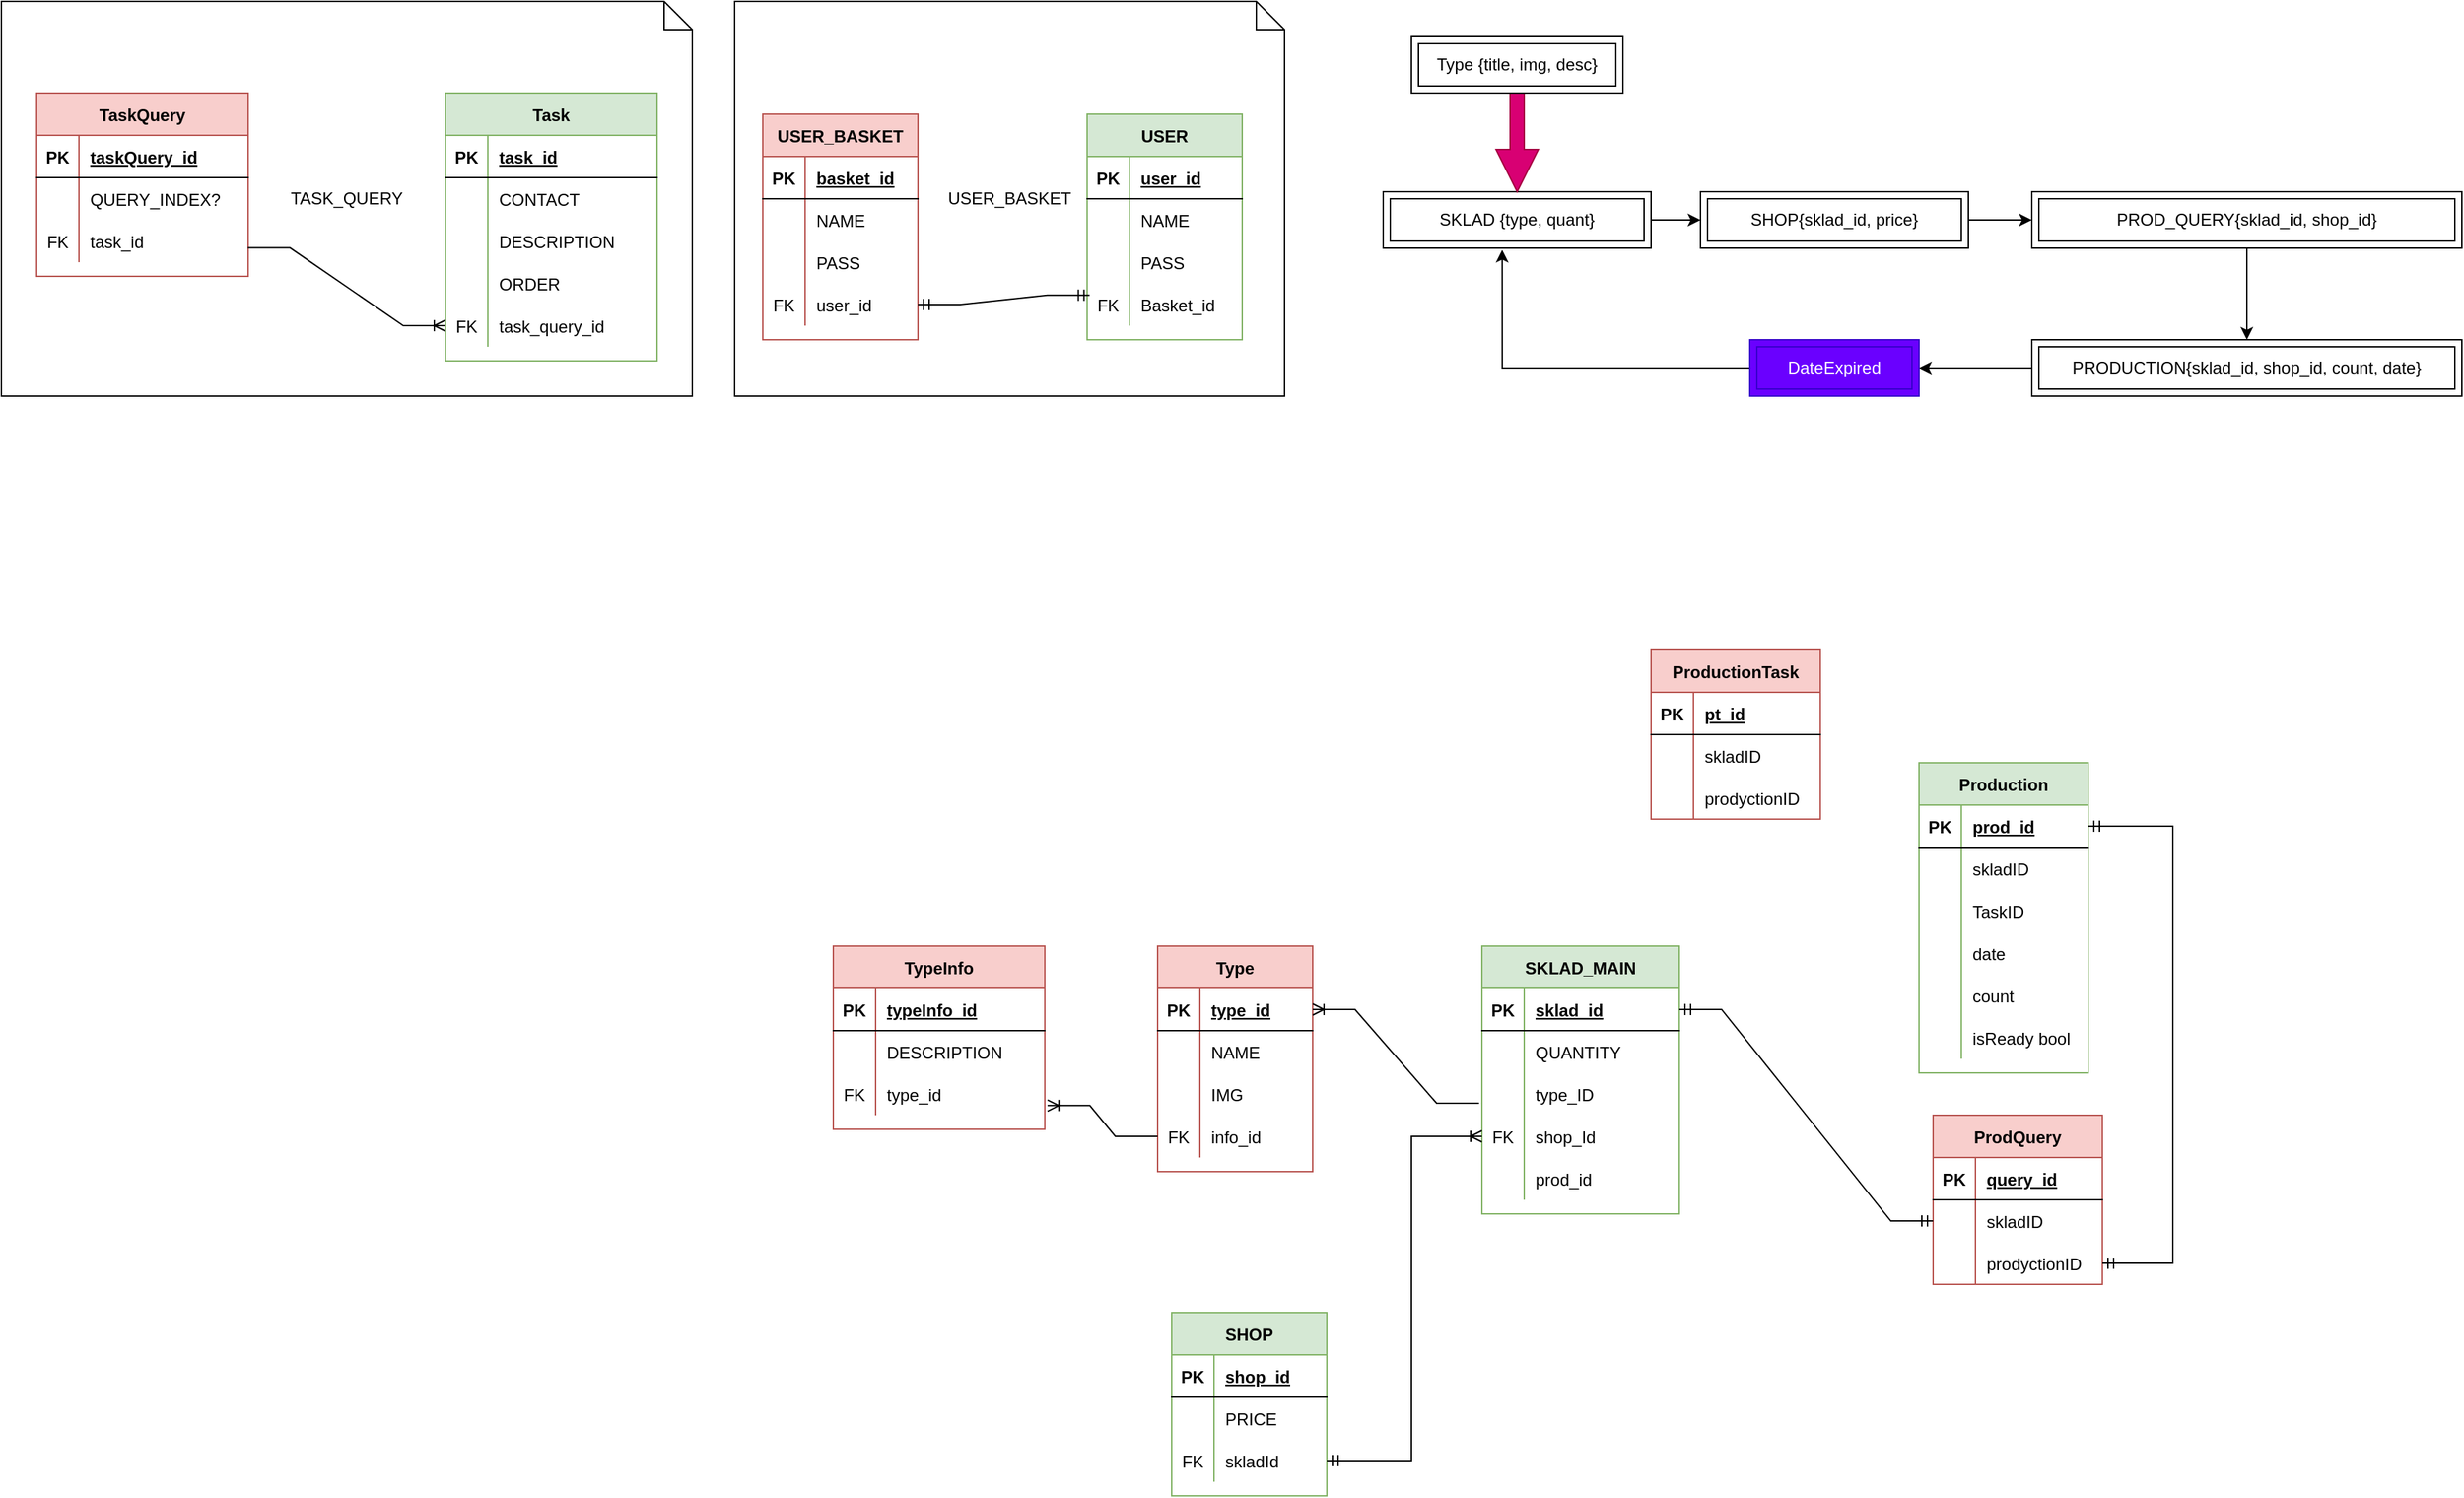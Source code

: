 <mxfile version="19.0.3" type="device"><diagram id="R2lEEEUBdFMjLlhIrx00" name="Page-1"><mxGraphModel dx="2622" dy="1265" grid="1" gridSize="10" guides="1" tooltips="1" connect="1" arrows="1" fold="1" page="0" pageScale="1" pageWidth="850" pageHeight="1100" math="0" shadow="0" extFonts="Permanent Marker^https://fonts.googleapis.com/css?family=Permanent+Marker"><root><mxCell id="0"/><mxCell id="1" parent="0"/><mxCell id="f8GNwz-705w2Cv1ViN1U-157" value="USER_BASKET" style="shape=note;size=20;whiteSpace=wrap;html=1;" parent="1" vertex="1"><mxGeometry x="-460" y="-370" width="390" height="280" as="geometry"/></mxCell><mxCell id="f8GNwz-705w2Cv1ViN1U-154" value="TASK_QUERY" style="shape=note;size=20;whiteSpace=wrap;html=1;" parent="1" vertex="1"><mxGeometry x="-980" y="-370" width="490" height="280" as="geometry"/></mxCell><mxCell id="C-vyLk0tnHw3VtMMgP7b-23" value="SKLAD_MAIN" style="shape=table;startSize=30;container=1;collapsible=1;childLayout=tableLayout;fixedRows=1;rowLines=0;fontStyle=1;align=center;resizeLast=1;fillColor=#d5e8d4;strokeColor=#82b366;" parent="1" vertex="1"><mxGeometry x="70" y="300" width="140" height="190" as="geometry"/></mxCell><mxCell id="C-vyLk0tnHw3VtMMgP7b-24" value="" style="shape=partialRectangle;collapsible=0;dropTarget=0;pointerEvents=0;fillColor=none;points=[[0,0.5],[1,0.5]];portConstraint=eastwest;top=0;left=0;right=0;bottom=1;" parent="C-vyLk0tnHw3VtMMgP7b-23" vertex="1"><mxGeometry y="30" width="140" height="30" as="geometry"/></mxCell><mxCell id="C-vyLk0tnHw3VtMMgP7b-25" value="PK" style="shape=partialRectangle;overflow=hidden;connectable=0;fillColor=none;top=0;left=0;bottom=0;right=0;fontStyle=1;" parent="C-vyLk0tnHw3VtMMgP7b-24" vertex="1"><mxGeometry width="30" height="30" as="geometry"><mxRectangle width="30" height="30" as="alternateBounds"/></mxGeometry></mxCell><mxCell id="C-vyLk0tnHw3VtMMgP7b-26" value="sklad_id" style="shape=partialRectangle;overflow=hidden;connectable=0;fillColor=none;top=0;left=0;bottom=0;right=0;align=left;spacingLeft=6;fontStyle=5;" parent="C-vyLk0tnHw3VtMMgP7b-24" vertex="1"><mxGeometry x="30" width="110" height="30" as="geometry"><mxRectangle width="110" height="30" as="alternateBounds"/></mxGeometry></mxCell><mxCell id="f8GNwz-705w2Cv1ViN1U-17" value="" style="shape=partialRectangle;collapsible=0;dropTarget=0;pointerEvents=0;fillColor=none;points=[[0,0.5],[1,0.5]];portConstraint=eastwest;top=0;left=0;right=0;bottom=0;" parent="C-vyLk0tnHw3VtMMgP7b-23" vertex="1"><mxGeometry y="60" width="140" height="30" as="geometry"/></mxCell><mxCell id="f8GNwz-705w2Cv1ViN1U-18" value="" style="shape=partialRectangle;overflow=hidden;connectable=0;fillColor=none;top=0;left=0;bottom=0;right=0;" parent="f8GNwz-705w2Cv1ViN1U-17" vertex="1"><mxGeometry width="30" height="30" as="geometry"><mxRectangle width="30" height="30" as="alternateBounds"/></mxGeometry></mxCell><mxCell id="f8GNwz-705w2Cv1ViN1U-19" value="QUANTITY" style="shape=partialRectangle;overflow=hidden;connectable=0;fillColor=none;top=0;left=0;bottom=0;right=0;align=left;spacingLeft=6;" parent="f8GNwz-705w2Cv1ViN1U-17" vertex="1"><mxGeometry x="30" width="110" height="30" as="geometry"><mxRectangle width="110" height="30" as="alternateBounds"/></mxGeometry></mxCell><mxCell id="f8GNwz-705w2Cv1ViN1U-14" value="" style="shape=partialRectangle;collapsible=0;dropTarget=0;pointerEvents=0;fillColor=none;points=[[0,0.5],[1,0.5]];portConstraint=eastwest;top=0;left=0;right=0;bottom=0;" parent="C-vyLk0tnHw3VtMMgP7b-23" vertex="1"><mxGeometry y="90" width="140" height="30" as="geometry"/></mxCell><mxCell id="f8GNwz-705w2Cv1ViN1U-15" value="" style="shape=partialRectangle;overflow=hidden;connectable=0;fillColor=none;top=0;left=0;bottom=0;right=0;" parent="f8GNwz-705w2Cv1ViN1U-14" vertex="1"><mxGeometry width="30" height="30" as="geometry"><mxRectangle width="30" height="30" as="alternateBounds"/></mxGeometry></mxCell><mxCell id="f8GNwz-705w2Cv1ViN1U-16" value="type_ID" style="shape=partialRectangle;overflow=hidden;connectable=0;fillColor=none;top=0;left=0;bottom=0;right=0;align=left;spacingLeft=6;" parent="f8GNwz-705w2Cv1ViN1U-14" vertex="1"><mxGeometry x="30" width="110" height="30" as="geometry"><mxRectangle width="110" height="30" as="alternateBounds"/></mxGeometry></mxCell><mxCell id="eumdKU_Xt2h5uguL9oMx-9" value="" style="shape=partialRectangle;collapsible=0;dropTarget=0;pointerEvents=0;fillColor=none;points=[[0,0.5],[1,0.5]];portConstraint=eastwest;top=0;left=0;right=0;bottom=0;" parent="C-vyLk0tnHw3VtMMgP7b-23" vertex="1"><mxGeometry y="120" width="140" height="30" as="geometry"/></mxCell><mxCell id="eumdKU_Xt2h5uguL9oMx-10" value="FK" style="shape=partialRectangle;overflow=hidden;connectable=0;fillColor=none;top=0;left=0;bottom=0;right=0;" parent="eumdKU_Xt2h5uguL9oMx-9" vertex="1"><mxGeometry width="30" height="30" as="geometry"><mxRectangle width="30" height="30" as="alternateBounds"/></mxGeometry></mxCell><mxCell id="eumdKU_Xt2h5uguL9oMx-11" value="shop_Id" style="shape=partialRectangle;overflow=hidden;connectable=0;fillColor=none;top=0;left=0;bottom=0;right=0;align=left;spacingLeft=6;" parent="eumdKU_Xt2h5uguL9oMx-9" vertex="1"><mxGeometry x="30" width="110" height="30" as="geometry"><mxRectangle width="110" height="30" as="alternateBounds"/></mxGeometry></mxCell><mxCell id="C-vyLk0tnHw3VtMMgP7b-27" value="" style="shape=partialRectangle;collapsible=0;dropTarget=0;pointerEvents=0;fillColor=none;points=[[0,0.5],[1,0.5]];portConstraint=eastwest;top=0;left=0;right=0;bottom=0;" parent="C-vyLk0tnHw3VtMMgP7b-23" vertex="1"><mxGeometry y="150" width="140" height="30" as="geometry"/></mxCell><mxCell id="C-vyLk0tnHw3VtMMgP7b-28" value="" style="shape=partialRectangle;overflow=hidden;connectable=0;fillColor=none;top=0;left=0;bottom=0;right=0;" parent="C-vyLk0tnHw3VtMMgP7b-27" vertex="1"><mxGeometry width="30" height="30" as="geometry"><mxRectangle width="30" height="30" as="alternateBounds"/></mxGeometry></mxCell><mxCell id="C-vyLk0tnHw3VtMMgP7b-29" value="prod_id" style="shape=partialRectangle;overflow=hidden;connectable=0;fillColor=none;top=0;left=0;bottom=0;right=0;align=left;spacingLeft=6;" parent="C-vyLk0tnHw3VtMMgP7b-27" vertex="1"><mxGeometry x="30" width="110" height="30" as="geometry"><mxRectangle width="110" height="30" as="alternateBounds"/></mxGeometry></mxCell><mxCell id="eumdKU_Xt2h5uguL9oMx-12" value="Production" style="shape=table;startSize=30;container=1;collapsible=1;childLayout=tableLayout;fixedRows=1;rowLines=0;fontStyle=1;align=center;resizeLast=1;fillColor=#d5e8d4;strokeColor=#82b366;" parent="1" vertex="1"><mxGeometry x="380" y="170" width="120" height="220" as="geometry"/></mxCell><mxCell id="eumdKU_Xt2h5uguL9oMx-13" value="" style="shape=tableRow;horizontal=0;startSize=0;swimlaneHead=0;swimlaneBody=0;fillColor=none;collapsible=0;dropTarget=0;points=[[0,0.5],[1,0.5]];portConstraint=eastwest;top=0;left=0;right=0;bottom=1;" parent="eumdKU_Xt2h5uguL9oMx-12" vertex="1"><mxGeometry y="30" width="120" height="30" as="geometry"/></mxCell><mxCell id="eumdKU_Xt2h5uguL9oMx-14" value="PK" style="shape=partialRectangle;connectable=0;fillColor=none;top=0;left=0;bottom=0;right=0;fontStyle=1;overflow=hidden;" parent="eumdKU_Xt2h5uguL9oMx-13" vertex="1"><mxGeometry width="30" height="30" as="geometry"><mxRectangle width="30" height="30" as="alternateBounds"/></mxGeometry></mxCell><mxCell id="eumdKU_Xt2h5uguL9oMx-15" value="prod_id" style="shape=partialRectangle;connectable=0;fillColor=none;top=0;left=0;bottom=0;right=0;align=left;spacingLeft=6;fontStyle=5;overflow=hidden;" parent="eumdKU_Xt2h5uguL9oMx-13" vertex="1"><mxGeometry x="30" width="90" height="30" as="geometry"><mxRectangle width="90" height="30" as="alternateBounds"/></mxGeometry></mxCell><mxCell id="eumdKU_Xt2h5uguL9oMx-16" value="" style="shape=tableRow;horizontal=0;startSize=0;swimlaneHead=0;swimlaneBody=0;fillColor=none;collapsible=0;dropTarget=0;points=[[0,0.5],[1,0.5]];portConstraint=eastwest;top=0;left=0;right=0;bottom=0;" parent="eumdKU_Xt2h5uguL9oMx-12" vertex="1"><mxGeometry y="60" width="120" height="30" as="geometry"/></mxCell><mxCell id="eumdKU_Xt2h5uguL9oMx-17" value="" style="shape=partialRectangle;connectable=0;fillColor=none;top=0;left=0;bottom=0;right=0;editable=1;overflow=hidden;" parent="eumdKU_Xt2h5uguL9oMx-16" vertex="1"><mxGeometry width="30" height="30" as="geometry"><mxRectangle width="30" height="30" as="alternateBounds"/></mxGeometry></mxCell><mxCell id="eumdKU_Xt2h5uguL9oMx-18" value="skladID" style="shape=partialRectangle;connectable=0;fillColor=none;top=0;left=0;bottom=0;right=0;align=left;spacingLeft=6;overflow=hidden;" parent="eumdKU_Xt2h5uguL9oMx-16" vertex="1"><mxGeometry x="30" width="90" height="30" as="geometry"><mxRectangle width="90" height="30" as="alternateBounds"/></mxGeometry></mxCell><mxCell id="ItuxFC31IUrbU6FtVuMq-15" value="" style="shape=tableRow;horizontal=0;startSize=0;swimlaneHead=0;swimlaneBody=0;fillColor=none;collapsible=0;dropTarget=0;points=[[0,0.5],[1,0.5]];portConstraint=eastwest;top=0;left=0;right=0;bottom=0;" vertex="1" parent="eumdKU_Xt2h5uguL9oMx-12"><mxGeometry y="90" width="120" height="30" as="geometry"/></mxCell><mxCell id="ItuxFC31IUrbU6FtVuMq-16" value="" style="shape=partialRectangle;connectable=0;fillColor=none;top=0;left=0;bottom=0;right=0;editable=1;overflow=hidden;" vertex="1" parent="ItuxFC31IUrbU6FtVuMq-15"><mxGeometry width="30" height="30" as="geometry"><mxRectangle width="30" height="30" as="alternateBounds"/></mxGeometry></mxCell><mxCell id="ItuxFC31IUrbU6FtVuMq-17" value="TaskID" style="shape=partialRectangle;connectable=0;fillColor=none;top=0;left=0;bottom=0;right=0;align=left;spacingLeft=6;overflow=hidden;" vertex="1" parent="ItuxFC31IUrbU6FtVuMq-15"><mxGeometry x="30" width="90" height="30" as="geometry"><mxRectangle width="90" height="30" as="alternateBounds"/></mxGeometry></mxCell><mxCell id="eumdKU_Xt2h5uguL9oMx-19" value="" style="shape=tableRow;horizontal=0;startSize=0;swimlaneHead=0;swimlaneBody=0;fillColor=none;collapsible=0;dropTarget=0;points=[[0,0.5],[1,0.5]];portConstraint=eastwest;top=0;left=0;right=0;bottom=0;" parent="eumdKU_Xt2h5uguL9oMx-12" vertex="1"><mxGeometry y="120" width="120" height="30" as="geometry"/></mxCell><mxCell id="eumdKU_Xt2h5uguL9oMx-20" value="" style="shape=partialRectangle;connectable=0;fillColor=none;top=0;left=0;bottom=0;right=0;editable=1;overflow=hidden;" parent="eumdKU_Xt2h5uguL9oMx-19" vertex="1"><mxGeometry width="30" height="30" as="geometry"><mxRectangle width="30" height="30" as="alternateBounds"/></mxGeometry></mxCell><mxCell id="eumdKU_Xt2h5uguL9oMx-21" value="date" style="shape=partialRectangle;connectable=0;fillColor=none;top=0;left=0;bottom=0;right=0;align=left;spacingLeft=6;overflow=hidden;" parent="eumdKU_Xt2h5uguL9oMx-19" vertex="1"><mxGeometry x="30" width="90" height="30" as="geometry"><mxRectangle width="90" height="30" as="alternateBounds"/></mxGeometry></mxCell><mxCell id="eumdKU_Xt2h5uguL9oMx-22" value="" style="shape=tableRow;horizontal=0;startSize=0;swimlaneHead=0;swimlaneBody=0;fillColor=none;collapsible=0;dropTarget=0;points=[[0,0.5],[1,0.5]];portConstraint=eastwest;top=0;left=0;right=0;bottom=0;" parent="eumdKU_Xt2h5uguL9oMx-12" vertex="1"><mxGeometry y="150" width="120" height="30" as="geometry"/></mxCell><mxCell id="eumdKU_Xt2h5uguL9oMx-23" value="" style="shape=partialRectangle;connectable=0;fillColor=none;top=0;left=0;bottom=0;right=0;editable=1;overflow=hidden;" parent="eumdKU_Xt2h5uguL9oMx-22" vertex="1"><mxGeometry width="30" height="30" as="geometry"><mxRectangle width="30" height="30" as="alternateBounds"/></mxGeometry></mxCell><mxCell id="eumdKU_Xt2h5uguL9oMx-24" value="count" style="shape=partialRectangle;connectable=0;fillColor=none;top=0;left=0;bottom=0;right=0;align=left;spacingLeft=6;overflow=hidden;" parent="eumdKU_Xt2h5uguL9oMx-22" vertex="1"><mxGeometry x="30" width="90" height="30" as="geometry"><mxRectangle width="90" height="30" as="alternateBounds"/></mxGeometry></mxCell><mxCell id="eumdKU_Xt2h5uguL9oMx-46" value="" style="shape=tableRow;horizontal=0;startSize=0;swimlaneHead=0;swimlaneBody=0;fillColor=none;collapsible=0;dropTarget=0;points=[[0,0.5],[1,0.5]];portConstraint=eastwest;top=0;left=0;right=0;bottom=0;" parent="eumdKU_Xt2h5uguL9oMx-12" vertex="1"><mxGeometry y="180" width="120" height="30" as="geometry"/></mxCell><mxCell id="eumdKU_Xt2h5uguL9oMx-47" value="" style="shape=partialRectangle;connectable=0;fillColor=none;top=0;left=0;bottom=0;right=0;editable=1;overflow=hidden;" parent="eumdKU_Xt2h5uguL9oMx-46" vertex="1"><mxGeometry width="30" height="30" as="geometry"><mxRectangle width="30" height="30" as="alternateBounds"/></mxGeometry></mxCell><mxCell id="eumdKU_Xt2h5uguL9oMx-48" value="isReady bool" style="shape=partialRectangle;connectable=0;fillColor=none;top=0;left=0;bottom=0;right=0;align=left;spacingLeft=6;overflow=hidden;" parent="eumdKU_Xt2h5uguL9oMx-46" vertex="1"><mxGeometry x="30" width="90" height="30" as="geometry"><mxRectangle width="90" height="30" as="alternateBounds"/></mxGeometry></mxCell><mxCell id="eumdKU_Xt2h5uguL9oMx-25" value="ProdQuery" style="shape=table;startSize=30;container=1;collapsible=1;childLayout=tableLayout;fixedRows=1;rowLines=0;fontStyle=1;align=center;resizeLast=1;fillColor=#f8cecc;strokeColor=#b85450;" parent="1" vertex="1"><mxGeometry x="390" y="420" width="120" height="120" as="geometry"/></mxCell><mxCell id="eumdKU_Xt2h5uguL9oMx-26" value="" style="shape=tableRow;horizontal=0;startSize=0;swimlaneHead=0;swimlaneBody=0;fillColor=none;collapsible=0;dropTarget=0;points=[[0,0.5],[1,0.5]];portConstraint=eastwest;top=0;left=0;right=0;bottom=1;" parent="eumdKU_Xt2h5uguL9oMx-25" vertex="1"><mxGeometry y="30" width="120" height="30" as="geometry"/></mxCell><mxCell id="eumdKU_Xt2h5uguL9oMx-27" value="PK" style="shape=partialRectangle;connectable=0;fillColor=none;top=0;left=0;bottom=0;right=0;fontStyle=1;overflow=hidden;" parent="eumdKU_Xt2h5uguL9oMx-26" vertex="1"><mxGeometry width="30" height="30" as="geometry"><mxRectangle width="30" height="30" as="alternateBounds"/></mxGeometry></mxCell><mxCell id="eumdKU_Xt2h5uguL9oMx-28" value="query_id" style="shape=partialRectangle;connectable=0;fillColor=none;top=0;left=0;bottom=0;right=0;align=left;spacingLeft=6;fontStyle=5;overflow=hidden;" parent="eumdKU_Xt2h5uguL9oMx-26" vertex="1"><mxGeometry x="30" width="90" height="30" as="geometry"><mxRectangle width="90" height="30" as="alternateBounds"/></mxGeometry></mxCell><mxCell id="eumdKU_Xt2h5uguL9oMx-29" value="" style="shape=tableRow;horizontal=0;startSize=0;swimlaneHead=0;swimlaneBody=0;fillColor=none;collapsible=0;dropTarget=0;points=[[0,0.5],[1,0.5]];portConstraint=eastwest;top=0;left=0;right=0;bottom=0;" parent="eumdKU_Xt2h5uguL9oMx-25" vertex="1"><mxGeometry y="60" width="120" height="30" as="geometry"/></mxCell><mxCell id="eumdKU_Xt2h5uguL9oMx-30" value="" style="shape=partialRectangle;connectable=0;fillColor=none;top=0;left=0;bottom=0;right=0;editable=1;overflow=hidden;" parent="eumdKU_Xt2h5uguL9oMx-29" vertex="1"><mxGeometry width="30" height="30" as="geometry"><mxRectangle width="30" height="30" as="alternateBounds"/></mxGeometry></mxCell><mxCell id="eumdKU_Xt2h5uguL9oMx-31" value="skladID" style="shape=partialRectangle;connectable=0;fillColor=none;top=0;left=0;bottom=0;right=0;align=left;spacingLeft=6;overflow=hidden;" parent="eumdKU_Xt2h5uguL9oMx-29" vertex="1"><mxGeometry x="30" width="90" height="30" as="geometry"><mxRectangle width="90" height="30" as="alternateBounds"/></mxGeometry></mxCell><mxCell id="ItuxFC31IUrbU6FtVuMq-12" value="" style="shape=tableRow;horizontal=0;startSize=0;swimlaneHead=0;swimlaneBody=0;fillColor=none;collapsible=0;dropTarget=0;points=[[0,0.5],[1,0.5]];portConstraint=eastwest;top=0;left=0;right=0;bottom=0;" vertex="1" parent="eumdKU_Xt2h5uguL9oMx-25"><mxGeometry y="90" width="120" height="30" as="geometry"/></mxCell><mxCell id="ItuxFC31IUrbU6FtVuMq-13" value="" style="shape=partialRectangle;connectable=0;fillColor=none;top=0;left=0;bottom=0;right=0;editable=1;overflow=hidden;" vertex="1" parent="ItuxFC31IUrbU6FtVuMq-12"><mxGeometry width="30" height="30" as="geometry"><mxRectangle width="30" height="30" as="alternateBounds"/></mxGeometry></mxCell><mxCell id="ItuxFC31IUrbU6FtVuMq-14" value="prodyctionID" style="shape=partialRectangle;connectable=0;fillColor=none;top=0;left=0;bottom=0;right=0;align=left;spacingLeft=6;overflow=hidden;" vertex="1" parent="ItuxFC31IUrbU6FtVuMq-12"><mxGeometry x="30" width="90" height="30" as="geometry"><mxRectangle width="90" height="30" as="alternateBounds"/></mxGeometry></mxCell><mxCell id="eumdKU_Xt2h5uguL9oMx-40" value="" style="edgeStyle=entityRelationEdgeStyle;fontSize=12;html=1;endArrow=ERmandOne;startArrow=ERmandOne;rounded=0;entryX=1;entryY=0.5;entryDx=0;entryDy=0;" parent="1" source="eumdKU_Xt2h5uguL9oMx-29" target="C-vyLk0tnHw3VtMMgP7b-24" edge="1"><mxGeometry width="100" height="100" relative="1" as="geometry"><mxPoint x="320" y="510" as="sourcePoint"/><mxPoint x="110" y="220" as="targetPoint"/></mxGeometry></mxCell><mxCell id="eumdKU_Xt2h5uguL9oMx-45" value="" style="edgeStyle=orthogonalEdgeStyle;fontSize=12;html=1;endArrow=ERmandOne;startArrow=ERmandOne;rounded=0;entryX=1;entryY=0.5;entryDx=0;entryDy=0;" parent="1" source="ItuxFC31IUrbU6FtVuMq-12" target="eumdKU_Xt2h5uguL9oMx-13" edge="1"><mxGeometry width="100" height="100" relative="1" as="geometry"><mxPoint x="510" y="555" as="sourcePoint"/><mxPoint x="280" y="370" as="targetPoint"/><Array as="points"><mxPoint x="560" y="525"/><mxPoint x="560" y="215"/></Array></mxGeometry></mxCell><mxCell id="f8GNwz-705w2Cv1ViN1U-1" value="SHOP" style="shape=table;startSize=30;container=1;collapsible=1;childLayout=tableLayout;fixedRows=1;rowLines=0;fontStyle=1;align=center;resizeLast=1;fillColor=#d5e8d4;strokeColor=#82b366;" parent="1" vertex="1"><mxGeometry x="-150" y="560" width="110" height="130" as="geometry"/></mxCell><mxCell id="f8GNwz-705w2Cv1ViN1U-2" value="" style="shape=tableRow;horizontal=0;startSize=0;swimlaneHead=0;swimlaneBody=0;fillColor=none;collapsible=0;dropTarget=0;points=[[0,0.5],[1,0.5]];portConstraint=eastwest;top=0;left=0;right=0;bottom=1;" parent="f8GNwz-705w2Cv1ViN1U-1" vertex="1"><mxGeometry y="30" width="110" height="30" as="geometry"/></mxCell><mxCell id="f8GNwz-705w2Cv1ViN1U-3" value="PK" style="shape=partialRectangle;connectable=0;fillColor=none;top=0;left=0;bottom=0;right=0;fontStyle=1;overflow=hidden;" parent="f8GNwz-705w2Cv1ViN1U-2" vertex="1"><mxGeometry width="30" height="30" as="geometry"><mxRectangle width="30" height="30" as="alternateBounds"/></mxGeometry></mxCell><mxCell id="f8GNwz-705w2Cv1ViN1U-4" value="shop_id" style="shape=partialRectangle;connectable=0;fillColor=none;top=0;left=0;bottom=0;right=0;align=left;spacingLeft=6;fontStyle=5;overflow=hidden;" parent="f8GNwz-705w2Cv1ViN1U-2" vertex="1"><mxGeometry x="30" width="80" height="30" as="geometry"><mxRectangle width="80" height="30" as="alternateBounds"/></mxGeometry></mxCell><mxCell id="f8GNwz-705w2Cv1ViN1U-5" value="" style="shape=tableRow;horizontal=0;startSize=0;swimlaneHead=0;swimlaneBody=0;fillColor=none;collapsible=0;dropTarget=0;points=[[0,0.5],[1,0.5]];portConstraint=eastwest;top=0;left=0;right=0;bottom=0;" parent="f8GNwz-705w2Cv1ViN1U-1" vertex="1"><mxGeometry y="60" width="110" height="30" as="geometry"/></mxCell><mxCell id="f8GNwz-705w2Cv1ViN1U-6" value="" style="shape=partialRectangle;connectable=0;fillColor=none;top=0;left=0;bottom=0;right=0;editable=1;overflow=hidden;" parent="f8GNwz-705w2Cv1ViN1U-5" vertex="1"><mxGeometry width="30" height="30" as="geometry"><mxRectangle width="30" height="30" as="alternateBounds"/></mxGeometry></mxCell><mxCell id="f8GNwz-705w2Cv1ViN1U-7" value="PRICE" style="shape=partialRectangle;connectable=0;fillColor=none;top=0;left=0;bottom=0;right=0;align=left;spacingLeft=6;overflow=hidden;" parent="f8GNwz-705w2Cv1ViN1U-5" vertex="1"><mxGeometry x="30" width="80" height="30" as="geometry"><mxRectangle width="80" height="30" as="alternateBounds"/></mxGeometry></mxCell><mxCell id="f8GNwz-705w2Cv1ViN1U-8" value="" style="shape=tableRow;horizontal=0;startSize=0;swimlaneHead=0;swimlaneBody=0;fillColor=none;collapsible=0;dropTarget=0;points=[[0,0.5],[1,0.5]];portConstraint=eastwest;top=0;left=0;right=0;bottom=0;" parent="f8GNwz-705w2Cv1ViN1U-1" vertex="1"><mxGeometry y="90" width="110" height="30" as="geometry"/></mxCell><mxCell id="f8GNwz-705w2Cv1ViN1U-9" value="FK" style="shape=partialRectangle;connectable=0;fillColor=none;top=0;left=0;bottom=0;right=0;editable=1;overflow=hidden;" parent="f8GNwz-705w2Cv1ViN1U-8" vertex="1"><mxGeometry width="30" height="30" as="geometry"><mxRectangle width="30" height="30" as="alternateBounds"/></mxGeometry></mxCell><mxCell id="f8GNwz-705w2Cv1ViN1U-10" value="skladId" style="shape=partialRectangle;connectable=0;fillColor=none;top=0;left=0;bottom=0;right=0;align=left;spacingLeft=6;overflow=hidden;" parent="f8GNwz-705w2Cv1ViN1U-8" vertex="1"><mxGeometry x="30" width="80" height="30" as="geometry"><mxRectangle width="80" height="30" as="alternateBounds"/></mxGeometry></mxCell><mxCell id="f8GNwz-705w2Cv1ViN1U-23" value="" style="edgeStyle=orthogonalEdgeStyle;fontSize=12;html=1;endArrow=ERoneToMany;startArrow=ERmandOne;rounded=0;exitX=1;exitY=0.5;exitDx=0;exitDy=0;entryX=0;entryY=0.5;entryDx=0;entryDy=0;" parent="1" source="f8GNwz-705w2Cv1ViN1U-8" target="eumdKU_Xt2h5uguL9oMx-9" edge="1"><mxGeometry width="100" height="100" relative="1" as="geometry"><mxPoint x="70" y="575" as="sourcePoint"/><mxPoint x="20" y="300" as="targetPoint"/><Array as="points"><mxPoint x="20" y="665"/><mxPoint x="20" y="435"/></Array></mxGeometry></mxCell><mxCell id="f8GNwz-705w2Cv1ViN1U-25" value="Type" style="shape=table;startSize=30;container=1;collapsible=1;childLayout=tableLayout;fixedRows=1;rowLines=0;fontStyle=1;align=center;resizeLast=1;fillColor=#f8cecc;strokeColor=#b85450;" parent="1" vertex="1"><mxGeometry x="-160" y="300" width="110" height="160" as="geometry"/></mxCell><mxCell id="f8GNwz-705w2Cv1ViN1U-26" value="" style="shape=tableRow;horizontal=0;startSize=0;swimlaneHead=0;swimlaneBody=0;fillColor=none;collapsible=0;dropTarget=0;points=[[0,0.5],[1,0.5]];portConstraint=eastwest;top=0;left=0;right=0;bottom=1;" parent="f8GNwz-705w2Cv1ViN1U-25" vertex="1"><mxGeometry y="30" width="110" height="30" as="geometry"/></mxCell><mxCell id="f8GNwz-705w2Cv1ViN1U-27" value="PK" style="shape=partialRectangle;connectable=0;fillColor=none;top=0;left=0;bottom=0;right=0;fontStyle=1;overflow=hidden;" parent="f8GNwz-705w2Cv1ViN1U-26" vertex="1"><mxGeometry width="30" height="30" as="geometry"><mxRectangle width="30" height="30" as="alternateBounds"/></mxGeometry></mxCell><mxCell id="f8GNwz-705w2Cv1ViN1U-28" value="type_id" style="shape=partialRectangle;connectable=0;fillColor=none;top=0;left=0;bottom=0;right=0;align=left;spacingLeft=6;fontStyle=5;overflow=hidden;" parent="f8GNwz-705w2Cv1ViN1U-26" vertex="1"><mxGeometry x="30" width="80" height="30" as="geometry"><mxRectangle width="80" height="30" as="alternateBounds"/></mxGeometry></mxCell><mxCell id="f8GNwz-705w2Cv1ViN1U-40" value="" style="shape=tableRow;horizontal=0;startSize=0;swimlaneHead=0;swimlaneBody=0;fillColor=none;collapsible=0;dropTarget=0;points=[[0,0.5],[1,0.5]];portConstraint=eastwest;top=0;left=0;right=0;bottom=0;" parent="f8GNwz-705w2Cv1ViN1U-25" vertex="1"><mxGeometry y="60" width="110" height="30" as="geometry"/></mxCell><mxCell id="f8GNwz-705w2Cv1ViN1U-41" value="" style="shape=partialRectangle;connectable=0;fillColor=none;top=0;left=0;bottom=0;right=0;editable=1;overflow=hidden;" parent="f8GNwz-705w2Cv1ViN1U-40" vertex="1"><mxGeometry width="30" height="30" as="geometry"><mxRectangle width="30" height="30" as="alternateBounds"/></mxGeometry></mxCell><mxCell id="f8GNwz-705w2Cv1ViN1U-42" value="NAME" style="shape=partialRectangle;connectable=0;fillColor=none;top=0;left=0;bottom=0;right=0;align=left;spacingLeft=6;overflow=hidden;" parent="f8GNwz-705w2Cv1ViN1U-40" vertex="1"><mxGeometry x="30" width="80" height="30" as="geometry"><mxRectangle width="80" height="30" as="alternateBounds"/></mxGeometry></mxCell><mxCell id="f8GNwz-705w2Cv1ViN1U-32" value="" style="shape=tableRow;horizontal=0;startSize=0;swimlaneHead=0;swimlaneBody=0;fillColor=none;collapsible=0;dropTarget=0;points=[[0,0.5],[1,0.5]];portConstraint=eastwest;top=0;left=0;right=0;bottom=0;" parent="f8GNwz-705w2Cv1ViN1U-25" vertex="1"><mxGeometry y="90" width="110" height="30" as="geometry"/></mxCell><mxCell id="f8GNwz-705w2Cv1ViN1U-33" value="" style="shape=partialRectangle;connectable=0;fillColor=none;top=0;left=0;bottom=0;right=0;editable=1;overflow=hidden;" parent="f8GNwz-705w2Cv1ViN1U-32" vertex="1"><mxGeometry width="30" height="30" as="geometry"><mxRectangle width="30" height="30" as="alternateBounds"/></mxGeometry></mxCell><mxCell id="f8GNwz-705w2Cv1ViN1U-34" value="IMG" style="shape=partialRectangle;connectable=0;fillColor=none;top=0;left=0;bottom=0;right=0;align=left;spacingLeft=6;overflow=hidden;" parent="f8GNwz-705w2Cv1ViN1U-32" vertex="1"><mxGeometry x="30" width="80" height="30" as="geometry"><mxRectangle width="80" height="30" as="alternateBounds"/></mxGeometry></mxCell><mxCell id="f8GNwz-705w2Cv1ViN1U-59" value="" style="shape=tableRow;horizontal=0;startSize=0;swimlaneHead=0;swimlaneBody=0;fillColor=none;collapsible=0;dropTarget=0;points=[[0,0.5],[1,0.5]];portConstraint=eastwest;top=0;left=0;right=0;bottom=0;" parent="f8GNwz-705w2Cv1ViN1U-25" vertex="1"><mxGeometry y="120" width="110" height="30" as="geometry"/></mxCell><mxCell id="f8GNwz-705w2Cv1ViN1U-60" value="FK" style="shape=partialRectangle;connectable=0;fillColor=none;top=0;left=0;bottom=0;right=0;editable=1;overflow=hidden;" parent="f8GNwz-705w2Cv1ViN1U-59" vertex="1"><mxGeometry width="30" height="30" as="geometry"><mxRectangle width="30" height="30" as="alternateBounds"/></mxGeometry></mxCell><mxCell id="f8GNwz-705w2Cv1ViN1U-61" value="info_id" style="shape=partialRectangle;connectable=0;fillColor=none;top=0;left=0;bottom=0;right=0;align=left;spacingLeft=6;overflow=hidden;" parent="f8GNwz-705w2Cv1ViN1U-59" vertex="1"><mxGeometry x="30" width="80" height="30" as="geometry"><mxRectangle width="80" height="30" as="alternateBounds"/></mxGeometry></mxCell><mxCell id="f8GNwz-705w2Cv1ViN1U-43" value="" style="edgeStyle=entityRelationEdgeStyle;fontSize=12;html=1;endArrow=ERoneToMany;entryX=1;entryY=0.5;entryDx=0;entryDy=0;exitX=-0.015;exitY=0.717;exitDx=0;exitDy=0;exitPerimeter=0;rounded=0;" parent="1" source="f8GNwz-705w2Cv1ViN1U-14" target="f8GNwz-705w2Cv1ViN1U-26" edge="1"><mxGeometry width="100" height="100" relative="1" as="geometry"><mxPoint x="50" y="410" as="sourcePoint"/><mxPoint x="150" y="310" as="targetPoint"/></mxGeometry></mxCell><mxCell id="f8GNwz-705w2Cv1ViN1U-44" value="TypeInfo" style="shape=table;startSize=30;container=1;collapsible=1;childLayout=tableLayout;fixedRows=1;rowLines=0;fontStyle=1;align=center;resizeLast=1;fillColor=#f8cecc;strokeColor=#b85450;" parent="1" vertex="1"><mxGeometry x="-390" y="300" width="150" height="130" as="geometry"/></mxCell><mxCell id="f8GNwz-705w2Cv1ViN1U-45" value="" style="shape=tableRow;horizontal=0;startSize=0;swimlaneHead=0;swimlaneBody=0;fillColor=none;collapsible=0;dropTarget=0;points=[[0,0.5],[1,0.5]];portConstraint=eastwest;top=0;left=0;right=0;bottom=1;" parent="f8GNwz-705w2Cv1ViN1U-44" vertex="1"><mxGeometry y="30" width="150" height="30" as="geometry"/></mxCell><mxCell id="f8GNwz-705w2Cv1ViN1U-46" value="PK" style="shape=partialRectangle;connectable=0;fillColor=none;top=0;left=0;bottom=0;right=0;fontStyle=1;overflow=hidden;" parent="f8GNwz-705w2Cv1ViN1U-45" vertex="1"><mxGeometry width="30" height="30" as="geometry"><mxRectangle width="30" height="30" as="alternateBounds"/></mxGeometry></mxCell><mxCell id="f8GNwz-705w2Cv1ViN1U-47" value="typeInfo_id" style="shape=partialRectangle;connectable=0;fillColor=none;top=0;left=0;bottom=0;right=0;align=left;spacingLeft=6;fontStyle=5;overflow=hidden;" parent="f8GNwz-705w2Cv1ViN1U-45" vertex="1"><mxGeometry x="30" width="120" height="30" as="geometry"><mxRectangle width="120" height="30" as="alternateBounds"/></mxGeometry></mxCell><mxCell id="f8GNwz-705w2Cv1ViN1U-48" value="" style="shape=tableRow;horizontal=0;startSize=0;swimlaneHead=0;swimlaneBody=0;fillColor=none;collapsible=0;dropTarget=0;points=[[0,0.5],[1,0.5]];portConstraint=eastwest;top=0;left=0;right=0;bottom=0;" parent="f8GNwz-705w2Cv1ViN1U-44" vertex="1"><mxGeometry y="60" width="150" height="30" as="geometry"/></mxCell><mxCell id="f8GNwz-705w2Cv1ViN1U-49" value="" style="shape=partialRectangle;connectable=0;fillColor=none;top=0;left=0;bottom=0;right=0;editable=1;overflow=hidden;" parent="f8GNwz-705w2Cv1ViN1U-48" vertex="1"><mxGeometry width="30" height="30" as="geometry"><mxRectangle width="30" height="30" as="alternateBounds"/></mxGeometry></mxCell><mxCell id="f8GNwz-705w2Cv1ViN1U-50" value="DESCRIPTION" style="shape=partialRectangle;connectable=0;fillColor=none;top=0;left=0;bottom=0;right=0;align=left;spacingLeft=6;overflow=hidden;" parent="f8GNwz-705w2Cv1ViN1U-48" vertex="1"><mxGeometry x="30" width="120" height="30" as="geometry"><mxRectangle width="120" height="30" as="alternateBounds"/></mxGeometry></mxCell><mxCell id="f8GNwz-705w2Cv1ViN1U-51" value="" style="shape=tableRow;horizontal=0;startSize=0;swimlaneHead=0;swimlaneBody=0;fillColor=none;collapsible=0;dropTarget=0;points=[[0,0.5],[1,0.5]];portConstraint=eastwest;top=0;left=0;right=0;bottom=0;" parent="f8GNwz-705w2Cv1ViN1U-44" vertex="1"><mxGeometry y="90" width="150" height="30" as="geometry"/></mxCell><mxCell id="f8GNwz-705w2Cv1ViN1U-52" value="FK" style="shape=partialRectangle;connectable=0;fillColor=none;top=0;left=0;bottom=0;right=0;editable=1;overflow=hidden;" parent="f8GNwz-705w2Cv1ViN1U-51" vertex="1"><mxGeometry width="30" height="30" as="geometry"><mxRectangle width="30" height="30" as="alternateBounds"/></mxGeometry></mxCell><mxCell id="f8GNwz-705w2Cv1ViN1U-53" value="type_id" style="shape=partialRectangle;connectable=0;fillColor=none;top=0;left=0;bottom=0;right=0;align=left;spacingLeft=6;overflow=hidden;" parent="f8GNwz-705w2Cv1ViN1U-51" vertex="1"><mxGeometry x="30" width="120" height="30" as="geometry"><mxRectangle width="120" height="30" as="alternateBounds"/></mxGeometry></mxCell><mxCell id="f8GNwz-705w2Cv1ViN1U-58" value="" style="edgeStyle=entityRelationEdgeStyle;fontSize=12;html=1;endArrow=ERoneToMany;rounded=0;exitX=0;exitY=0.5;exitDx=0;exitDy=0;entryX=1.013;entryY=0.772;entryDx=0;entryDy=0;entryPerimeter=0;" parent="1" source="f8GNwz-705w2Cv1ViN1U-59" target="f8GNwz-705w2Cv1ViN1U-51" edge="1"><mxGeometry width="100" height="100" relative="1" as="geometry"><mxPoint x="-90" y="410" as="sourcePoint"/><mxPoint x="-210" y="470" as="targetPoint"/></mxGeometry></mxCell><mxCell id="f8GNwz-705w2Cv1ViN1U-63" value="Task" style="shape=table;startSize=30;container=1;collapsible=1;childLayout=tableLayout;fixedRows=1;rowLines=0;fontStyle=1;align=center;resizeLast=1;fillColor=#d5e8d4;strokeColor=#82b366;" parent="1" vertex="1"><mxGeometry x="-665" y="-305" width="150" height="190" as="geometry"/></mxCell><mxCell id="f8GNwz-705w2Cv1ViN1U-64" value="" style="shape=tableRow;horizontal=0;startSize=0;swimlaneHead=0;swimlaneBody=0;fillColor=none;collapsible=0;dropTarget=0;points=[[0,0.5],[1,0.5]];portConstraint=eastwest;top=0;left=0;right=0;bottom=1;" parent="f8GNwz-705w2Cv1ViN1U-63" vertex="1"><mxGeometry y="30" width="150" height="30" as="geometry"/></mxCell><mxCell id="f8GNwz-705w2Cv1ViN1U-65" value="PK" style="shape=partialRectangle;connectable=0;fillColor=none;top=0;left=0;bottom=0;right=0;fontStyle=1;overflow=hidden;" parent="f8GNwz-705w2Cv1ViN1U-64" vertex="1"><mxGeometry width="30" height="30" as="geometry"><mxRectangle width="30" height="30" as="alternateBounds"/></mxGeometry></mxCell><mxCell id="f8GNwz-705w2Cv1ViN1U-66" value="task_id" style="shape=partialRectangle;connectable=0;fillColor=none;top=0;left=0;bottom=0;right=0;align=left;spacingLeft=6;fontStyle=5;overflow=hidden;" parent="f8GNwz-705w2Cv1ViN1U-64" vertex="1"><mxGeometry x="30" width="120" height="30" as="geometry"><mxRectangle width="120" height="30" as="alternateBounds"/></mxGeometry></mxCell><mxCell id="f8GNwz-705w2Cv1ViN1U-67" value="" style="shape=tableRow;horizontal=0;startSize=0;swimlaneHead=0;swimlaneBody=0;fillColor=none;collapsible=0;dropTarget=0;points=[[0,0.5],[1,0.5]];portConstraint=eastwest;top=0;left=0;right=0;bottom=0;" parent="f8GNwz-705w2Cv1ViN1U-63" vertex="1"><mxGeometry y="60" width="150" height="30" as="geometry"/></mxCell><mxCell id="f8GNwz-705w2Cv1ViN1U-68" value="" style="shape=partialRectangle;connectable=0;fillColor=none;top=0;left=0;bottom=0;right=0;editable=1;overflow=hidden;" parent="f8GNwz-705w2Cv1ViN1U-67" vertex="1"><mxGeometry width="30" height="30" as="geometry"><mxRectangle width="30" height="30" as="alternateBounds"/></mxGeometry></mxCell><mxCell id="f8GNwz-705w2Cv1ViN1U-69" value="CONTACT" style="shape=partialRectangle;connectable=0;fillColor=none;top=0;left=0;bottom=0;right=0;align=left;spacingLeft=6;overflow=hidden;" parent="f8GNwz-705w2Cv1ViN1U-67" vertex="1"><mxGeometry x="30" width="120" height="30" as="geometry"><mxRectangle width="120" height="30" as="alternateBounds"/></mxGeometry></mxCell><mxCell id="f8GNwz-705w2Cv1ViN1U-74" value="" style="shape=tableRow;horizontal=0;startSize=0;swimlaneHead=0;swimlaneBody=0;fillColor=none;collapsible=0;dropTarget=0;points=[[0,0.5],[1,0.5]];portConstraint=eastwest;top=0;left=0;right=0;bottom=0;" parent="f8GNwz-705w2Cv1ViN1U-63" vertex="1"><mxGeometry y="90" width="150" height="30" as="geometry"/></mxCell><mxCell id="f8GNwz-705w2Cv1ViN1U-75" value="" style="shape=partialRectangle;connectable=0;fillColor=none;top=0;left=0;bottom=0;right=0;editable=1;overflow=hidden;" parent="f8GNwz-705w2Cv1ViN1U-74" vertex="1"><mxGeometry width="30" height="30" as="geometry"><mxRectangle width="30" height="30" as="alternateBounds"/></mxGeometry></mxCell><mxCell id="f8GNwz-705w2Cv1ViN1U-76" value="DESCRIPTION" style="shape=partialRectangle;connectable=0;fillColor=none;top=0;left=0;bottom=0;right=0;align=left;spacingLeft=6;overflow=hidden;" parent="f8GNwz-705w2Cv1ViN1U-74" vertex="1"><mxGeometry x="30" width="120" height="30" as="geometry"><mxRectangle width="120" height="30" as="alternateBounds"/></mxGeometry></mxCell><mxCell id="f8GNwz-705w2Cv1ViN1U-77" value="" style="shape=tableRow;horizontal=0;startSize=0;swimlaneHead=0;swimlaneBody=0;fillColor=none;collapsible=0;dropTarget=0;points=[[0,0.5],[1,0.5]];portConstraint=eastwest;top=0;left=0;right=0;bottom=0;" parent="f8GNwz-705w2Cv1ViN1U-63" vertex="1"><mxGeometry y="120" width="150" height="30" as="geometry"/></mxCell><mxCell id="f8GNwz-705w2Cv1ViN1U-78" value="" style="shape=partialRectangle;connectable=0;fillColor=none;top=0;left=0;bottom=0;right=0;editable=1;overflow=hidden;" parent="f8GNwz-705w2Cv1ViN1U-77" vertex="1"><mxGeometry width="30" height="30" as="geometry"><mxRectangle width="30" height="30" as="alternateBounds"/></mxGeometry></mxCell><mxCell id="f8GNwz-705w2Cv1ViN1U-79" value="ORDER" style="shape=partialRectangle;connectable=0;fillColor=none;top=0;left=0;bottom=0;right=0;align=left;spacingLeft=6;overflow=hidden;" parent="f8GNwz-705w2Cv1ViN1U-77" vertex="1"><mxGeometry x="30" width="120" height="30" as="geometry"><mxRectangle width="120" height="30" as="alternateBounds"/></mxGeometry></mxCell><mxCell id="f8GNwz-705w2Cv1ViN1U-70" value="" style="shape=tableRow;horizontal=0;startSize=0;swimlaneHead=0;swimlaneBody=0;fillColor=none;collapsible=0;dropTarget=0;points=[[0,0.5],[1,0.5]];portConstraint=eastwest;top=0;left=0;right=0;bottom=0;" parent="f8GNwz-705w2Cv1ViN1U-63" vertex="1"><mxGeometry y="150" width="150" height="30" as="geometry"/></mxCell><mxCell id="f8GNwz-705w2Cv1ViN1U-71" value="FK" style="shape=partialRectangle;connectable=0;fillColor=none;top=0;left=0;bottom=0;right=0;editable=1;overflow=hidden;" parent="f8GNwz-705w2Cv1ViN1U-70" vertex="1"><mxGeometry width="30" height="30" as="geometry"><mxRectangle width="30" height="30" as="alternateBounds"/></mxGeometry></mxCell><mxCell id="f8GNwz-705w2Cv1ViN1U-72" value="task_query_id" style="shape=partialRectangle;connectable=0;fillColor=none;top=0;left=0;bottom=0;right=0;align=left;spacingLeft=6;overflow=hidden;" parent="f8GNwz-705w2Cv1ViN1U-70" vertex="1"><mxGeometry x="30" width="120" height="30" as="geometry"><mxRectangle width="120" height="30" as="alternateBounds"/></mxGeometry></mxCell><mxCell id="f8GNwz-705w2Cv1ViN1U-80" value="TaskQuery" style="shape=table;startSize=30;container=1;collapsible=1;childLayout=tableLayout;fixedRows=1;rowLines=0;fontStyle=1;align=center;resizeLast=1;fillColor=#f8cecc;strokeColor=#b85450;" parent="1" vertex="1"><mxGeometry x="-955" y="-305" width="150" height="130" as="geometry"/></mxCell><mxCell id="f8GNwz-705w2Cv1ViN1U-81" value="" style="shape=tableRow;horizontal=0;startSize=0;swimlaneHead=0;swimlaneBody=0;fillColor=none;collapsible=0;dropTarget=0;points=[[0,0.5],[1,0.5]];portConstraint=eastwest;top=0;left=0;right=0;bottom=1;" parent="f8GNwz-705w2Cv1ViN1U-80" vertex="1"><mxGeometry y="30" width="150" height="30" as="geometry"/></mxCell><mxCell id="f8GNwz-705w2Cv1ViN1U-82" value="PK" style="shape=partialRectangle;connectable=0;fillColor=none;top=0;left=0;bottom=0;right=0;fontStyle=1;overflow=hidden;" parent="f8GNwz-705w2Cv1ViN1U-81" vertex="1"><mxGeometry width="30" height="30" as="geometry"><mxRectangle width="30" height="30" as="alternateBounds"/></mxGeometry></mxCell><mxCell id="f8GNwz-705w2Cv1ViN1U-83" value="taskQuery_id" style="shape=partialRectangle;connectable=0;fillColor=none;top=0;left=0;bottom=0;right=0;align=left;spacingLeft=6;fontStyle=5;overflow=hidden;" parent="f8GNwz-705w2Cv1ViN1U-81" vertex="1"><mxGeometry x="30" width="120" height="30" as="geometry"><mxRectangle width="120" height="30" as="alternateBounds"/></mxGeometry></mxCell><mxCell id="f8GNwz-705w2Cv1ViN1U-90" value="" style="shape=tableRow;horizontal=0;startSize=0;swimlaneHead=0;swimlaneBody=0;fillColor=none;collapsible=0;dropTarget=0;points=[[0,0.5],[1,0.5]];portConstraint=eastwest;top=0;left=0;right=0;bottom=0;" parent="f8GNwz-705w2Cv1ViN1U-80" vertex="1"><mxGeometry y="60" width="150" height="30" as="geometry"/></mxCell><mxCell id="f8GNwz-705w2Cv1ViN1U-91" value="" style="shape=partialRectangle;connectable=0;fillColor=none;top=0;left=0;bottom=0;right=0;editable=1;overflow=hidden;" parent="f8GNwz-705w2Cv1ViN1U-90" vertex="1"><mxGeometry width="30" height="30" as="geometry"><mxRectangle width="30" height="30" as="alternateBounds"/></mxGeometry></mxCell><mxCell id="f8GNwz-705w2Cv1ViN1U-92" value="QUERY_INDEX?" style="shape=partialRectangle;connectable=0;fillColor=none;top=0;left=0;bottom=0;right=0;align=left;spacingLeft=6;overflow=hidden;" parent="f8GNwz-705w2Cv1ViN1U-90" vertex="1"><mxGeometry x="30" width="120" height="30" as="geometry"><mxRectangle width="120" height="30" as="alternateBounds"/></mxGeometry></mxCell><mxCell id="f8GNwz-705w2Cv1ViN1U-93" value="" style="shape=tableRow;horizontal=0;startSize=0;swimlaneHead=0;swimlaneBody=0;fillColor=none;collapsible=0;dropTarget=0;points=[[0,0.5],[1,0.5]];portConstraint=eastwest;top=0;left=0;right=0;bottom=0;" parent="f8GNwz-705w2Cv1ViN1U-80" vertex="1"><mxGeometry y="90" width="150" height="30" as="geometry"/></mxCell><mxCell id="f8GNwz-705w2Cv1ViN1U-94" value="FK" style="shape=partialRectangle;connectable=0;fillColor=none;top=0;left=0;bottom=0;right=0;editable=1;overflow=hidden;" parent="f8GNwz-705w2Cv1ViN1U-93" vertex="1"><mxGeometry width="30" height="30" as="geometry"><mxRectangle width="30" height="30" as="alternateBounds"/></mxGeometry></mxCell><mxCell id="f8GNwz-705w2Cv1ViN1U-95" value="task_id" style="shape=partialRectangle;connectable=0;fillColor=none;top=0;left=0;bottom=0;right=0;align=left;spacingLeft=6;overflow=hidden;" parent="f8GNwz-705w2Cv1ViN1U-93" vertex="1"><mxGeometry x="30" width="120" height="30" as="geometry"><mxRectangle width="120" height="30" as="alternateBounds"/></mxGeometry></mxCell><mxCell id="f8GNwz-705w2Cv1ViN1U-98" value="" style="edgeStyle=entityRelationEdgeStyle;fontSize=12;html=1;endArrow=ERoneToMany;rounded=0;entryX=0;entryY=0.5;entryDx=0;entryDy=0;exitX=0.998;exitY=0.66;exitDx=0;exitDy=0;exitPerimeter=0;" parent="1" source="f8GNwz-705w2Cv1ViN1U-93" target="f8GNwz-705w2Cv1ViN1U-70" edge="1"><mxGeometry width="100" height="100" relative="1" as="geometry"><mxPoint x="-725" y="-195" as="sourcePoint"/><mxPoint x="-625" y="-295" as="targetPoint"/></mxGeometry></mxCell><mxCell id="f8GNwz-705w2Cv1ViN1U-102" value="USER" style="shape=table;startSize=30;container=1;collapsible=1;childLayout=tableLayout;fixedRows=1;rowLines=0;fontStyle=1;align=center;resizeLast=1;fillColor=#d5e8d4;strokeColor=#82b366;" parent="1" vertex="1"><mxGeometry x="-210" y="-290" width="110" height="160" as="geometry"/></mxCell><mxCell id="f8GNwz-705w2Cv1ViN1U-103" value="" style="shape=tableRow;horizontal=0;startSize=0;swimlaneHead=0;swimlaneBody=0;fillColor=none;collapsible=0;dropTarget=0;points=[[0,0.5],[1,0.5]];portConstraint=eastwest;top=0;left=0;right=0;bottom=1;" parent="f8GNwz-705w2Cv1ViN1U-102" vertex="1"><mxGeometry y="30" width="110" height="30" as="geometry"/></mxCell><mxCell id="f8GNwz-705w2Cv1ViN1U-104" value="PK" style="shape=partialRectangle;connectable=0;fillColor=none;top=0;left=0;bottom=0;right=0;fontStyle=1;overflow=hidden;" parent="f8GNwz-705w2Cv1ViN1U-103" vertex="1"><mxGeometry width="30" height="30" as="geometry"><mxRectangle width="30" height="30" as="alternateBounds"/></mxGeometry></mxCell><mxCell id="f8GNwz-705w2Cv1ViN1U-105" value="user_id" style="shape=partialRectangle;connectable=0;fillColor=none;top=0;left=0;bottom=0;right=0;align=left;spacingLeft=6;fontStyle=5;overflow=hidden;" parent="f8GNwz-705w2Cv1ViN1U-103" vertex="1"><mxGeometry x="30" width="80" height="30" as="geometry"><mxRectangle width="80" height="30" as="alternateBounds"/></mxGeometry></mxCell><mxCell id="f8GNwz-705w2Cv1ViN1U-113" value="" style="shape=tableRow;horizontal=0;startSize=0;swimlaneHead=0;swimlaneBody=0;fillColor=none;collapsible=0;dropTarget=0;points=[[0,0.5],[1,0.5]];portConstraint=eastwest;top=0;left=0;right=0;bottom=0;" parent="f8GNwz-705w2Cv1ViN1U-102" vertex="1"><mxGeometry y="60" width="110" height="30" as="geometry"/></mxCell><mxCell id="f8GNwz-705w2Cv1ViN1U-114" value="" style="shape=partialRectangle;connectable=0;fillColor=none;top=0;left=0;bottom=0;right=0;editable=1;overflow=hidden;" parent="f8GNwz-705w2Cv1ViN1U-113" vertex="1"><mxGeometry width="30" height="30" as="geometry"><mxRectangle width="30" height="30" as="alternateBounds"/></mxGeometry></mxCell><mxCell id="f8GNwz-705w2Cv1ViN1U-115" value="NAME" style="shape=partialRectangle;connectable=0;fillColor=none;top=0;left=0;bottom=0;right=0;align=left;spacingLeft=6;overflow=hidden;" parent="f8GNwz-705w2Cv1ViN1U-113" vertex="1"><mxGeometry x="30" width="80" height="30" as="geometry"><mxRectangle width="80" height="30" as="alternateBounds"/></mxGeometry></mxCell><mxCell id="f8GNwz-705w2Cv1ViN1U-106" value="" style="shape=tableRow;horizontal=0;startSize=0;swimlaneHead=0;swimlaneBody=0;fillColor=none;collapsible=0;dropTarget=0;points=[[0,0.5],[1,0.5]];portConstraint=eastwest;top=0;left=0;right=0;bottom=0;" parent="f8GNwz-705w2Cv1ViN1U-102" vertex="1"><mxGeometry y="90" width="110" height="30" as="geometry"/></mxCell><mxCell id="f8GNwz-705w2Cv1ViN1U-107" value="" style="shape=partialRectangle;connectable=0;fillColor=none;top=0;left=0;bottom=0;right=0;editable=1;overflow=hidden;" parent="f8GNwz-705w2Cv1ViN1U-106" vertex="1"><mxGeometry width="30" height="30" as="geometry"><mxRectangle width="30" height="30" as="alternateBounds"/></mxGeometry></mxCell><mxCell id="f8GNwz-705w2Cv1ViN1U-108" value="PASS" style="shape=partialRectangle;connectable=0;fillColor=none;top=0;left=0;bottom=0;right=0;align=left;spacingLeft=6;overflow=hidden;" parent="f8GNwz-705w2Cv1ViN1U-106" vertex="1"><mxGeometry x="30" width="80" height="30" as="geometry"><mxRectangle width="80" height="30" as="alternateBounds"/></mxGeometry></mxCell><mxCell id="f8GNwz-705w2Cv1ViN1U-109" value="" style="shape=tableRow;horizontal=0;startSize=0;swimlaneHead=0;swimlaneBody=0;fillColor=none;collapsible=0;dropTarget=0;points=[[0,0.5],[1,0.5]];portConstraint=eastwest;top=0;left=0;right=0;bottom=0;" parent="f8GNwz-705w2Cv1ViN1U-102" vertex="1"><mxGeometry y="120" width="110" height="30" as="geometry"/></mxCell><mxCell id="f8GNwz-705w2Cv1ViN1U-110" value="FK" style="shape=partialRectangle;connectable=0;fillColor=none;top=0;left=0;bottom=0;right=0;editable=1;overflow=hidden;" parent="f8GNwz-705w2Cv1ViN1U-109" vertex="1"><mxGeometry width="30" height="30" as="geometry"><mxRectangle width="30" height="30" as="alternateBounds"/></mxGeometry></mxCell><mxCell id="f8GNwz-705w2Cv1ViN1U-111" value="Basket_id" style="shape=partialRectangle;connectable=0;fillColor=none;top=0;left=0;bottom=0;right=0;align=left;spacingLeft=6;overflow=hidden;" parent="f8GNwz-705w2Cv1ViN1U-109" vertex="1"><mxGeometry x="30" width="80" height="30" as="geometry"><mxRectangle width="80" height="30" as="alternateBounds"/></mxGeometry></mxCell><mxCell id="f8GNwz-705w2Cv1ViN1U-116" value="USER_BASKET" style="shape=table;startSize=30;container=1;collapsible=1;childLayout=tableLayout;fixedRows=1;rowLines=0;fontStyle=1;align=center;resizeLast=1;fillColor=#f8cecc;strokeColor=#b85450;" parent="1" vertex="1"><mxGeometry x="-440" y="-290" width="110" height="160" as="geometry"/></mxCell><mxCell id="f8GNwz-705w2Cv1ViN1U-117" value="" style="shape=tableRow;horizontal=0;startSize=0;swimlaneHead=0;swimlaneBody=0;fillColor=none;collapsible=0;dropTarget=0;points=[[0,0.5],[1,0.5]];portConstraint=eastwest;top=0;left=0;right=0;bottom=1;" parent="f8GNwz-705w2Cv1ViN1U-116" vertex="1"><mxGeometry y="30" width="110" height="30" as="geometry"/></mxCell><mxCell id="f8GNwz-705w2Cv1ViN1U-118" value="PK" style="shape=partialRectangle;connectable=0;fillColor=none;top=0;left=0;bottom=0;right=0;fontStyle=1;overflow=hidden;" parent="f8GNwz-705w2Cv1ViN1U-117" vertex="1"><mxGeometry width="30" height="30" as="geometry"><mxRectangle width="30" height="30" as="alternateBounds"/></mxGeometry></mxCell><mxCell id="f8GNwz-705w2Cv1ViN1U-119" value="basket_id" style="shape=partialRectangle;connectable=0;fillColor=none;top=0;left=0;bottom=0;right=0;align=left;spacingLeft=6;fontStyle=5;overflow=hidden;" parent="f8GNwz-705w2Cv1ViN1U-117" vertex="1"><mxGeometry x="30" width="80" height="30" as="geometry"><mxRectangle width="80" height="30" as="alternateBounds"/></mxGeometry></mxCell><mxCell id="f8GNwz-705w2Cv1ViN1U-150" value="" style="shape=tableRow;horizontal=0;startSize=0;swimlaneHead=0;swimlaneBody=0;fillColor=none;collapsible=0;dropTarget=0;points=[[0,0.5],[1,0.5]];portConstraint=eastwest;top=0;left=0;right=0;bottom=0;" parent="f8GNwz-705w2Cv1ViN1U-116" vertex="1"><mxGeometry y="60" width="110" height="30" as="geometry"/></mxCell><mxCell id="f8GNwz-705w2Cv1ViN1U-151" value="" style="shape=partialRectangle;connectable=0;fillColor=none;top=0;left=0;bottom=0;right=0;editable=1;overflow=hidden;" parent="f8GNwz-705w2Cv1ViN1U-150" vertex="1"><mxGeometry width="30" height="30" as="geometry"><mxRectangle width="30" height="30" as="alternateBounds"/></mxGeometry></mxCell><mxCell id="f8GNwz-705w2Cv1ViN1U-152" value="NAME" style="shape=partialRectangle;connectable=0;fillColor=none;top=0;left=0;bottom=0;right=0;align=left;spacingLeft=6;overflow=hidden;" parent="f8GNwz-705w2Cv1ViN1U-150" vertex="1"><mxGeometry x="30" width="80" height="30" as="geometry"><mxRectangle width="80" height="30" as="alternateBounds"/></mxGeometry></mxCell><mxCell id="f8GNwz-705w2Cv1ViN1U-123" value="" style="shape=tableRow;horizontal=0;startSize=0;swimlaneHead=0;swimlaneBody=0;fillColor=none;collapsible=0;dropTarget=0;points=[[0,0.5],[1,0.5]];portConstraint=eastwest;top=0;left=0;right=0;bottom=0;" parent="f8GNwz-705w2Cv1ViN1U-116" vertex="1"><mxGeometry y="90" width="110" height="30" as="geometry"/></mxCell><mxCell id="f8GNwz-705w2Cv1ViN1U-124" value="" style="shape=partialRectangle;connectable=0;fillColor=none;top=0;left=0;bottom=0;right=0;editable=1;overflow=hidden;" parent="f8GNwz-705w2Cv1ViN1U-123" vertex="1"><mxGeometry width="30" height="30" as="geometry"><mxRectangle width="30" height="30" as="alternateBounds"/></mxGeometry></mxCell><mxCell id="f8GNwz-705w2Cv1ViN1U-125" value="PASS" style="shape=partialRectangle;connectable=0;fillColor=none;top=0;left=0;bottom=0;right=0;align=left;spacingLeft=6;overflow=hidden;" parent="f8GNwz-705w2Cv1ViN1U-123" vertex="1"><mxGeometry x="30" width="80" height="30" as="geometry"><mxRectangle width="80" height="30" as="alternateBounds"/></mxGeometry></mxCell><mxCell id="f8GNwz-705w2Cv1ViN1U-120" value="" style="shape=tableRow;horizontal=0;startSize=0;swimlaneHead=0;swimlaneBody=0;fillColor=none;collapsible=0;dropTarget=0;points=[[0,0.5],[1,0.5]];portConstraint=eastwest;top=0;left=0;right=0;bottom=0;" parent="f8GNwz-705w2Cv1ViN1U-116" vertex="1"><mxGeometry y="120" width="110" height="30" as="geometry"/></mxCell><mxCell id="f8GNwz-705w2Cv1ViN1U-121" value="FK" style="shape=partialRectangle;connectable=0;fillColor=none;top=0;left=0;bottom=0;right=0;editable=1;overflow=hidden;" parent="f8GNwz-705w2Cv1ViN1U-120" vertex="1"><mxGeometry width="30" height="30" as="geometry"><mxRectangle width="30" height="30" as="alternateBounds"/></mxGeometry></mxCell><mxCell id="f8GNwz-705w2Cv1ViN1U-122" value="user_id" style="shape=partialRectangle;connectable=0;fillColor=none;top=0;left=0;bottom=0;right=0;align=left;spacingLeft=6;overflow=hidden;" parent="f8GNwz-705w2Cv1ViN1U-120" vertex="1"><mxGeometry x="30" width="80" height="30" as="geometry"><mxRectangle width="80" height="30" as="alternateBounds"/></mxGeometry></mxCell><mxCell id="f8GNwz-705w2Cv1ViN1U-153" value="" style="edgeStyle=entityRelationEdgeStyle;fontSize=12;html=1;endArrow=ERmandOne;startArrow=ERmandOne;rounded=0;exitX=1;exitY=0.5;exitDx=0;exitDy=0;entryX=0.016;entryY=0.28;entryDx=0;entryDy=0;entryPerimeter=0;" parent="1" source="f8GNwz-705w2Cv1ViN1U-120" target="f8GNwz-705w2Cv1ViN1U-109" edge="1"><mxGeometry width="100" height="100" relative="1" as="geometry"><mxPoint x="-20" y="-180" as="sourcePoint"/><mxPoint x="80" y="-280" as="targetPoint"/></mxGeometry></mxCell><mxCell id="f8GNwz-705w2Cv1ViN1U-161" value="" style="edgeStyle=orthogonalEdgeStyle;rounded=0;orthogonalLoop=1;jettySize=auto;html=1;" parent="1" source="f8GNwz-705w2Cv1ViN1U-159" target="f8GNwz-705w2Cv1ViN1U-160" edge="1"><mxGeometry relative="1" as="geometry"/></mxCell><mxCell id="f8GNwz-705w2Cv1ViN1U-159" value="SKLAD {type, quant}" style="shape=ext;margin=3;double=1;whiteSpace=wrap;html=1;align=center;" parent="1" vertex="1"><mxGeometry y="-235" width="190" height="40" as="geometry"/></mxCell><mxCell id="f8GNwz-705w2Cv1ViN1U-168" value="" style="edgeStyle=orthogonalEdgeStyle;rounded=0;orthogonalLoop=1;jettySize=auto;html=1;" parent="1" source="f8GNwz-705w2Cv1ViN1U-160" target="f8GNwz-705w2Cv1ViN1U-167" edge="1"><mxGeometry relative="1" as="geometry"/></mxCell><mxCell id="f8GNwz-705w2Cv1ViN1U-160" value="SHOP{sklad_id, price}" style="shape=ext;margin=3;double=1;whiteSpace=wrap;html=1;align=center;" parent="1" vertex="1"><mxGeometry x="225" y="-235" width="190" height="40" as="geometry"/></mxCell><mxCell id="f8GNwz-705w2Cv1ViN1U-166" style="edgeStyle=orthogonalEdgeStyle;shape=arrow;rounded=0;orthogonalLoop=1;jettySize=auto;html=1;entryX=0.5;entryY=0;entryDx=0;entryDy=0;fillColor=#d80073;strokeColor=#A50040;" parent="1" source="f8GNwz-705w2Cv1ViN1U-164" target="f8GNwz-705w2Cv1ViN1U-159" edge="1"><mxGeometry relative="1" as="geometry"/></mxCell><mxCell id="f8GNwz-705w2Cv1ViN1U-164" value="Type {title, img, desc}" style="shape=ext;margin=3;double=1;whiteSpace=wrap;html=1;align=center;" parent="1" vertex="1"><mxGeometry x="20" y="-345" width="150" height="40" as="geometry"/></mxCell><mxCell id="f8GNwz-705w2Cv1ViN1U-170" value="" style="edgeStyle=orthogonalEdgeStyle;rounded=0;orthogonalLoop=1;jettySize=auto;html=1;" parent="1" source="f8GNwz-705w2Cv1ViN1U-167" target="f8GNwz-705w2Cv1ViN1U-169" edge="1"><mxGeometry relative="1" as="geometry"/></mxCell><mxCell id="f8GNwz-705w2Cv1ViN1U-167" value="PROD_QUERY{sklad_id, shop_id}" style="shape=ext;margin=3;double=1;whiteSpace=wrap;html=1;align=center;" parent="1" vertex="1"><mxGeometry x="460" y="-235" width="305" height="40" as="geometry"/></mxCell><mxCell id="f8GNwz-705w2Cv1ViN1U-172" value="" style="edgeStyle=orthogonalEdgeStyle;rounded=0;orthogonalLoop=1;jettySize=auto;html=1;" parent="1" source="f8GNwz-705w2Cv1ViN1U-169" target="f8GNwz-705w2Cv1ViN1U-171" edge="1"><mxGeometry relative="1" as="geometry"/></mxCell><mxCell id="f8GNwz-705w2Cv1ViN1U-169" value="PRODUCTION{sklad_id, shop_id, count, date}" style="shape=ext;margin=3;double=1;whiteSpace=wrap;html=1;align=center;" parent="1" vertex="1"><mxGeometry x="460" y="-130" width="305" height="40" as="geometry"/></mxCell><mxCell id="f8GNwz-705w2Cv1ViN1U-173" style="edgeStyle=orthogonalEdgeStyle;rounded=0;orthogonalLoop=1;jettySize=auto;html=1;entryX=0.444;entryY=1.03;entryDx=0;entryDy=0;entryPerimeter=0;" parent="1" source="f8GNwz-705w2Cv1ViN1U-171" target="f8GNwz-705w2Cv1ViN1U-159" edge="1"><mxGeometry relative="1" as="geometry"/></mxCell><mxCell id="f8GNwz-705w2Cv1ViN1U-171" value="DateExpired" style="shape=ext;margin=3;double=1;whiteSpace=wrap;html=1;align=center;fillColor=#6a00ff;fontColor=#ffffff;strokeColor=#3700CC;" parent="1" vertex="1"><mxGeometry x="260" y="-130" width="120" height="40" as="geometry"/></mxCell><mxCell id="ItuxFC31IUrbU6FtVuMq-1" value="ProductionTask" style="shape=table;startSize=30;container=1;collapsible=1;childLayout=tableLayout;fixedRows=1;rowLines=0;fontStyle=1;align=center;resizeLast=1;fillColor=#f8cecc;strokeColor=#b85450;" vertex="1" parent="1"><mxGeometry x="190" y="90" width="120" height="120" as="geometry"/></mxCell><mxCell id="ItuxFC31IUrbU6FtVuMq-2" value="" style="shape=tableRow;horizontal=0;startSize=0;swimlaneHead=0;swimlaneBody=0;fillColor=none;collapsible=0;dropTarget=0;points=[[0,0.5],[1,0.5]];portConstraint=eastwest;top=0;left=0;right=0;bottom=1;" vertex="1" parent="ItuxFC31IUrbU6FtVuMq-1"><mxGeometry y="30" width="120" height="30" as="geometry"/></mxCell><mxCell id="ItuxFC31IUrbU6FtVuMq-3" value="PK" style="shape=partialRectangle;connectable=0;fillColor=none;top=0;left=0;bottom=0;right=0;fontStyle=1;overflow=hidden;" vertex="1" parent="ItuxFC31IUrbU6FtVuMq-2"><mxGeometry width="30" height="30" as="geometry"><mxRectangle width="30" height="30" as="alternateBounds"/></mxGeometry></mxCell><mxCell id="ItuxFC31IUrbU6FtVuMq-4" value="pt_id" style="shape=partialRectangle;connectable=0;fillColor=none;top=0;left=0;bottom=0;right=0;align=left;spacingLeft=6;fontStyle=5;overflow=hidden;" vertex="1" parent="ItuxFC31IUrbU6FtVuMq-2"><mxGeometry x="30" width="90" height="30" as="geometry"><mxRectangle width="90" height="30" as="alternateBounds"/></mxGeometry></mxCell><mxCell id="ItuxFC31IUrbU6FtVuMq-5" value="" style="shape=tableRow;horizontal=0;startSize=0;swimlaneHead=0;swimlaneBody=0;fillColor=none;collapsible=0;dropTarget=0;points=[[0,0.5],[1,0.5]];portConstraint=eastwest;top=0;left=0;right=0;bottom=0;" vertex="1" parent="ItuxFC31IUrbU6FtVuMq-1"><mxGeometry y="60" width="120" height="30" as="geometry"/></mxCell><mxCell id="ItuxFC31IUrbU6FtVuMq-6" value="" style="shape=partialRectangle;connectable=0;fillColor=none;top=0;left=0;bottom=0;right=0;editable=1;overflow=hidden;" vertex="1" parent="ItuxFC31IUrbU6FtVuMq-5"><mxGeometry width="30" height="30" as="geometry"><mxRectangle width="30" height="30" as="alternateBounds"/></mxGeometry></mxCell><mxCell id="ItuxFC31IUrbU6FtVuMq-7" value="skladID" style="shape=partialRectangle;connectable=0;fillColor=none;top=0;left=0;bottom=0;right=0;align=left;spacingLeft=6;overflow=hidden;" vertex="1" parent="ItuxFC31IUrbU6FtVuMq-5"><mxGeometry x="30" width="90" height="30" as="geometry"><mxRectangle width="90" height="30" as="alternateBounds"/></mxGeometry></mxCell><mxCell id="ItuxFC31IUrbU6FtVuMq-8" value="" style="shape=tableRow;horizontal=0;startSize=0;swimlaneHead=0;swimlaneBody=0;fillColor=none;collapsible=0;dropTarget=0;points=[[0,0.5],[1,0.5]];portConstraint=eastwest;top=0;left=0;right=0;bottom=0;" vertex="1" parent="ItuxFC31IUrbU6FtVuMq-1"><mxGeometry y="90" width="120" height="30" as="geometry"/></mxCell><mxCell id="ItuxFC31IUrbU6FtVuMq-9" value="" style="shape=partialRectangle;connectable=0;fillColor=none;top=0;left=0;bottom=0;right=0;editable=1;overflow=hidden;" vertex="1" parent="ItuxFC31IUrbU6FtVuMq-8"><mxGeometry width="30" height="30" as="geometry"><mxRectangle width="30" height="30" as="alternateBounds"/></mxGeometry></mxCell><mxCell id="ItuxFC31IUrbU6FtVuMq-10" value="prodyctionID" style="shape=partialRectangle;connectable=0;fillColor=none;top=0;left=0;bottom=0;right=0;align=left;spacingLeft=6;overflow=hidden;" vertex="1" parent="ItuxFC31IUrbU6FtVuMq-8"><mxGeometry x="30" width="90" height="30" as="geometry"><mxRectangle width="90" height="30" as="alternateBounds"/></mxGeometry></mxCell></root></mxGraphModel></diagram></mxfile>